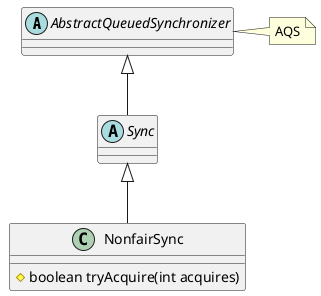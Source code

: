 @@startuml
abstract AbstractQueuedSynchronizer
note right: AQS
abstract Sync 
class NonfairSync{
  # boolean tryAcquire(int acquires)
}
AbstractQueuedSynchronizer <|-- Sync
Sync <|-- NonfairSync
@@enduml